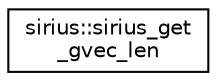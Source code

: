 digraph "Graphical Class Hierarchy"
{
 // INTERACTIVE_SVG=YES
  edge [fontname="Helvetica",fontsize="10",labelfontname="Helvetica",labelfontsize="10"];
  node [fontname="Helvetica",fontsize="10",shape=record];
  rankdir="LR";
  Node1 [label="sirius::sirius_get\l_gvec_len",height=0.2,width=0.4,color="black", fillcolor="white", style="filled",URL="$interfacesirius_1_1sirius__get__gvec__len.html"];
}
